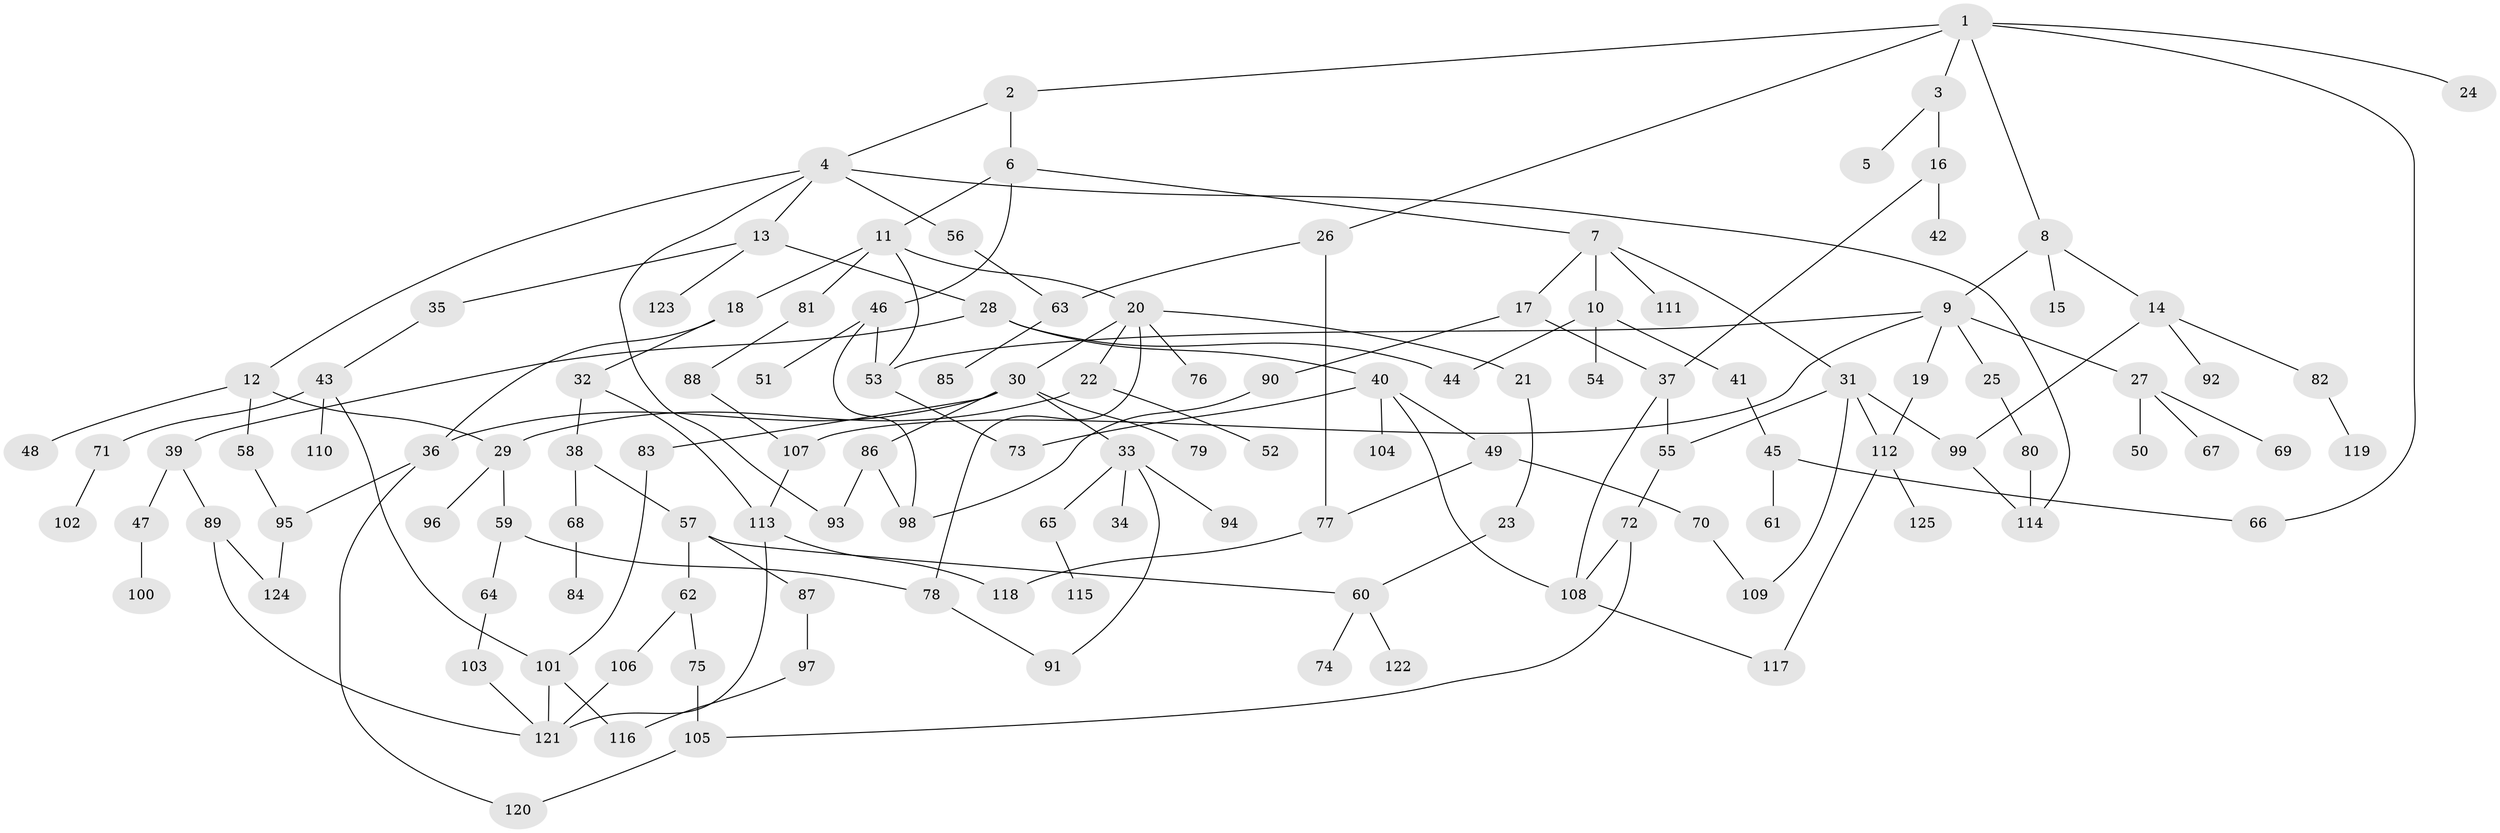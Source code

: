 // Generated by graph-tools (version 1.1) at 2025/13/03/09/25 04:13:26]
// undirected, 125 vertices, 162 edges
graph export_dot {
graph [start="1"]
  node [color=gray90,style=filled];
  1;
  2;
  3;
  4;
  5;
  6;
  7;
  8;
  9;
  10;
  11;
  12;
  13;
  14;
  15;
  16;
  17;
  18;
  19;
  20;
  21;
  22;
  23;
  24;
  25;
  26;
  27;
  28;
  29;
  30;
  31;
  32;
  33;
  34;
  35;
  36;
  37;
  38;
  39;
  40;
  41;
  42;
  43;
  44;
  45;
  46;
  47;
  48;
  49;
  50;
  51;
  52;
  53;
  54;
  55;
  56;
  57;
  58;
  59;
  60;
  61;
  62;
  63;
  64;
  65;
  66;
  67;
  68;
  69;
  70;
  71;
  72;
  73;
  74;
  75;
  76;
  77;
  78;
  79;
  80;
  81;
  82;
  83;
  84;
  85;
  86;
  87;
  88;
  89;
  90;
  91;
  92;
  93;
  94;
  95;
  96;
  97;
  98;
  99;
  100;
  101;
  102;
  103;
  104;
  105;
  106;
  107;
  108;
  109;
  110;
  111;
  112;
  113;
  114;
  115;
  116;
  117;
  118;
  119;
  120;
  121;
  122;
  123;
  124;
  125;
  1 -- 2;
  1 -- 3;
  1 -- 8;
  1 -- 24;
  1 -- 26;
  1 -- 66;
  2 -- 4;
  2 -- 6;
  3 -- 5;
  3 -- 16;
  4 -- 12;
  4 -- 13;
  4 -- 56;
  4 -- 114;
  4 -- 93;
  6 -- 7;
  6 -- 11;
  6 -- 46;
  7 -- 10;
  7 -- 17;
  7 -- 31;
  7 -- 111;
  8 -- 9;
  8 -- 14;
  8 -- 15;
  9 -- 19;
  9 -- 25;
  9 -- 27;
  9 -- 107;
  9 -- 53;
  10 -- 41;
  10 -- 54;
  10 -- 44;
  11 -- 18;
  11 -- 20;
  11 -- 81;
  11 -- 53;
  12 -- 29;
  12 -- 48;
  12 -- 58;
  13 -- 28;
  13 -- 35;
  13 -- 123;
  14 -- 82;
  14 -- 92;
  14 -- 99;
  16 -- 42;
  16 -- 37;
  17 -- 37;
  17 -- 90;
  18 -- 32;
  18 -- 36;
  19 -- 112;
  20 -- 21;
  20 -- 22;
  20 -- 30;
  20 -- 76;
  20 -- 78;
  21 -- 23;
  22 -- 52;
  22 -- 29;
  23 -- 60;
  25 -- 80;
  26 -- 77;
  26 -- 63;
  27 -- 50;
  27 -- 67;
  27 -- 69;
  28 -- 39;
  28 -- 40;
  28 -- 44;
  29 -- 59;
  29 -- 96;
  30 -- 33;
  30 -- 36;
  30 -- 79;
  30 -- 83;
  30 -- 86;
  31 -- 99;
  31 -- 112;
  31 -- 109;
  31 -- 55;
  32 -- 38;
  32 -- 113;
  33 -- 34;
  33 -- 65;
  33 -- 94;
  33 -- 91;
  35 -- 43;
  36 -- 95;
  36 -- 120;
  37 -- 55;
  37 -- 108;
  38 -- 57;
  38 -- 68;
  39 -- 47;
  39 -- 89;
  40 -- 49;
  40 -- 73;
  40 -- 104;
  40 -- 108;
  41 -- 45;
  43 -- 71;
  43 -- 110;
  43 -- 101;
  45 -- 61;
  45 -- 66;
  46 -- 51;
  46 -- 53;
  46 -- 98;
  47 -- 100;
  49 -- 70;
  49 -- 77;
  53 -- 73;
  55 -- 72;
  56 -- 63;
  57 -- 62;
  57 -- 87;
  57 -- 60;
  58 -- 95;
  59 -- 64;
  59 -- 78;
  60 -- 74;
  60 -- 122;
  62 -- 75;
  62 -- 106;
  63 -- 85;
  64 -- 103;
  65 -- 115;
  68 -- 84;
  70 -- 109;
  71 -- 102;
  72 -- 105;
  72 -- 108;
  75 -- 105;
  77 -- 118;
  78 -- 91;
  80 -- 114;
  81 -- 88;
  82 -- 119;
  83 -- 101;
  86 -- 93;
  86 -- 98;
  87 -- 97;
  88 -- 107;
  89 -- 124;
  89 -- 121;
  90 -- 98;
  95 -- 124;
  97 -- 116;
  99 -- 114;
  101 -- 116;
  101 -- 121;
  103 -- 121;
  105 -- 120;
  106 -- 121;
  107 -- 113;
  108 -- 117;
  112 -- 125;
  112 -- 117;
  113 -- 118;
  113 -- 121;
}
